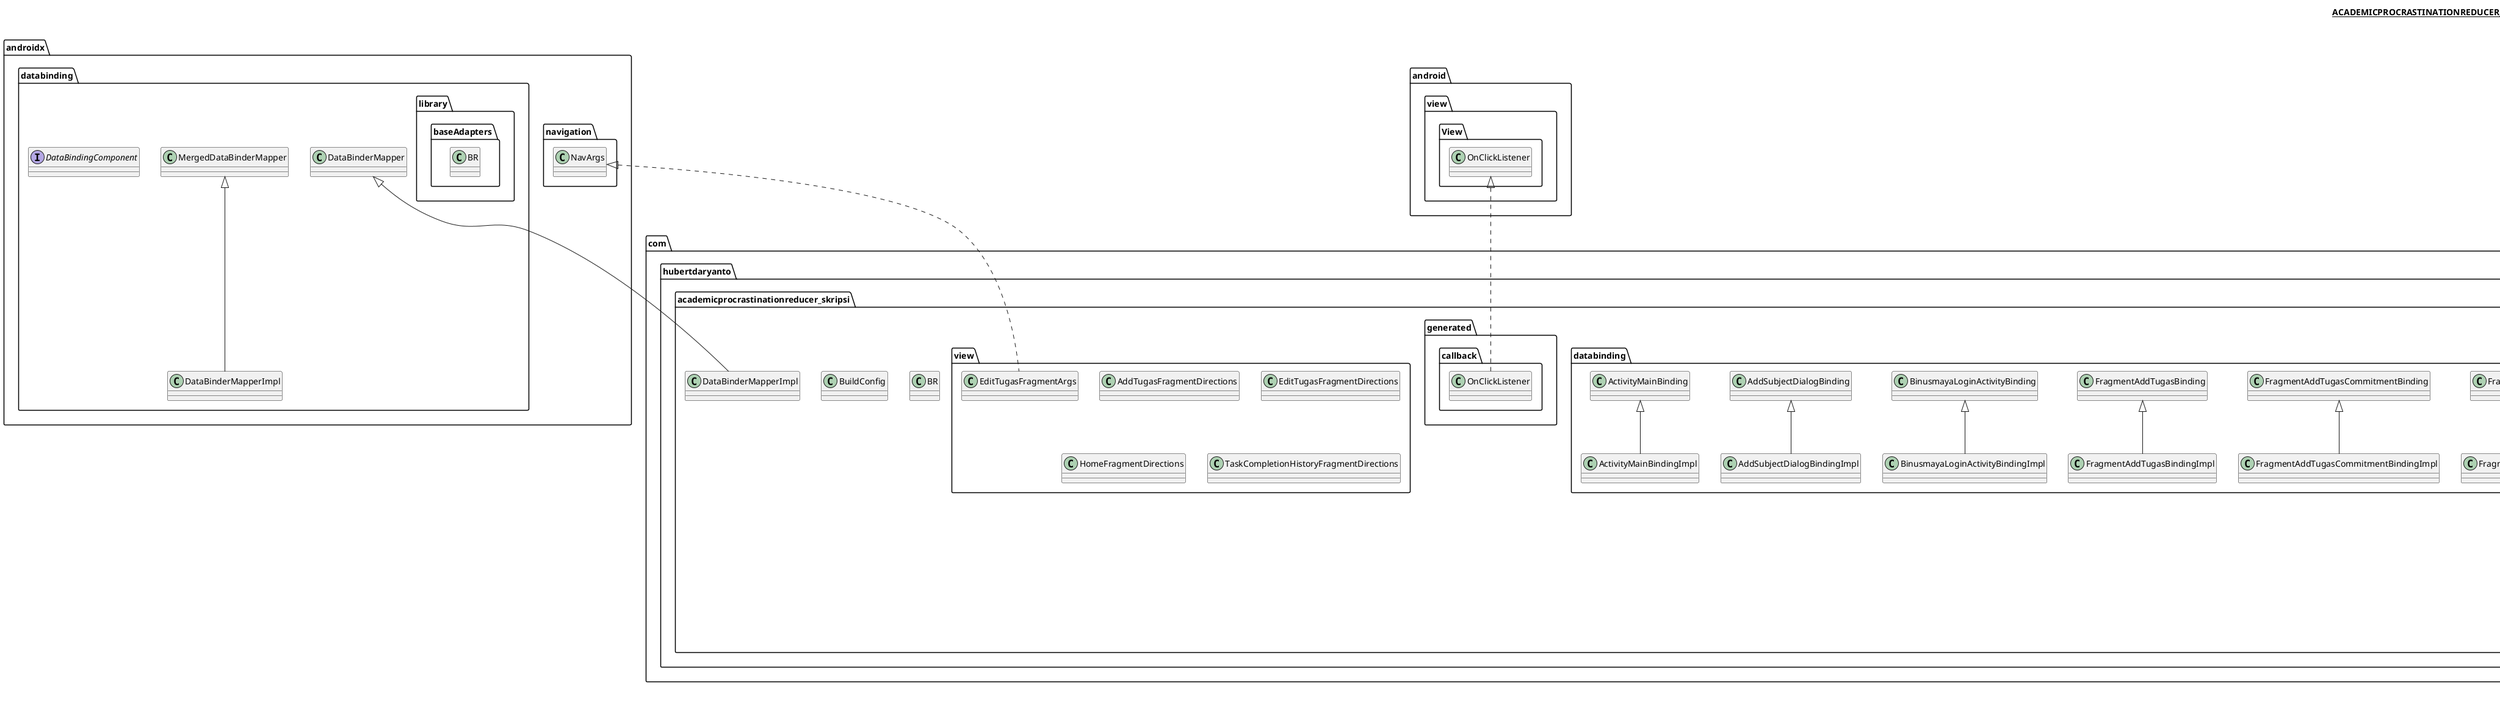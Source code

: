 @startuml

title __ACADEMICPROCRASTINATIONREDUCER_SKRIPSI.APP's Class Diagram__\n

  namespace androidx.databinding {
    class androidx.databinding.DataBinderMapperImpl {
    }
  }
  

  namespace androidx.databinding {
    interface androidx.databinding.DataBindingComponent {
    }
  }
  

  namespace androidx.databinding {
    namespace library.baseAdapters {
      class androidx.databinding.library.baseAdapters.BR {
      }
    }
  }
  

  namespace com.hubertdaryanto.academicprocrastinationreducer_skripsi {
    class com.hubertdaryanto.academicprocrastinationreducer_skripsi.BR {
    }
  }
  

  namespace com.hubertdaryanto.academicprocrastinationreducer_skripsi {
    class com.hubertdaryanto.academicprocrastinationreducer_skripsi.BuildConfig {
    }
  }
  

  namespace com.hubertdaryanto.academicprocrastinationreducer_skripsi {
    class com.hubertdaryanto.academicprocrastinationreducer_skripsi.DataBinderMapperImpl {
    }
  }
  

  namespace com.hubertdaryanto.academicprocrastinationreducer_skripsi {
    namespace database {
      class com.hubertdaryanto.academicprocrastinationreducer_skripsi.database.AppDatabase_Impl {
      }
    }
  }
  

  namespace com.hubertdaryanto.academicprocrastinationreducer_skripsi {
    namespace database {
      class com.hubertdaryanto.academicprocrastinationreducer_skripsi.database.allQueryDao_Impl {
      }
    }
  }
  

  namespace com.hubertdaryanto.academicprocrastinationreducer_skripsi {
    namespace database {
      class com.hubertdaryanto.academicprocrastinationreducer_skripsi.database.subjectDao_Impl {
      }
    }
  }
  

  namespace com.hubertdaryanto.academicprocrastinationreducer_skripsi {
    namespace database {
      class com.hubertdaryanto.academicprocrastinationreducer_skripsi.database.toDoListDao_Impl {
      }
    }
  }
  

  namespace com.hubertdaryanto.academicprocrastinationreducer_skripsi {
    namespace databinding {
      class com.hubertdaryanto.academicprocrastinationreducer_skripsi.databinding.ActivityMainBindingImpl {
      }
    }
  }
  

  namespace com.hubertdaryanto.academicprocrastinationreducer_skripsi {
    namespace databinding {
      class com.hubertdaryanto.academicprocrastinationreducer_skripsi.databinding.AddSubjectDialogBindingImpl {
      }
    }
  }
  

  namespace com.hubertdaryanto.academicprocrastinationreducer_skripsi {
    namespace databinding {
      class com.hubertdaryanto.academicprocrastinationreducer_skripsi.databinding.BinusmayaLoginActivityBindingImpl {
      }
    }
  }
  

  namespace com.hubertdaryanto.academicprocrastinationreducer_skripsi {
    namespace databinding {
      class com.hubertdaryanto.academicprocrastinationreducer_skripsi.databinding.FragmentAddTugasBindingImpl {
      }
    }
  }
  

  namespace com.hubertdaryanto.academicprocrastinationreducer_skripsi {
    namespace databinding {
      class com.hubertdaryanto.academicprocrastinationreducer_skripsi.databinding.FragmentAddTugasCommitmentBindingImpl {
      }
    }
  }
  

  namespace com.hubertdaryanto.academicprocrastinationreducer_skripsi {
    namespace databinding {
      class com.hubertdaryanto.academicprocrastinationreducer_skripsi.databinding.FragmentEditTugasBindingImpl {
      }
    }
  }
  

  namespace com.hubertdaryanto.academicprocrastinationreducer_skripsi {
    namespace databinding {
      class com.hubertdaryanto.academicprocrastinationreducer_skripsi.databinding.FragmentHomeBindingImpl {
      }
    }
  }
  

  namespace com.hubertdaryanto.academicprocrastinationreducer_skripsi {
    namespace databinding {
      class com.hubertdaryanto.academicprocrastinationreducer_skripsi.databinding.FragmentTaskCompletionHistoryBindingImpl {
      }
    }
  }
  

  namespace com.hubertdaryanto.academicprocrastinationreducer_skripsi {
    namespace databinding {
      class com.hubertdaryanto.academicprocrastinationreducer_skripsi.databinding.ListAgendaHeaderBindingImpl {
      }
    }
  }
  

  namespace com.hubertdaryanto.academicprocrastinationreducer_skripsi {
    namespace databinding {
      class com.hubertdaryanto.academicprocrastinationreducer_skripsi.databinding.ListItemImageForTugasBindingImpl {
      }
    }
  }
  

  namespace com.hubertdaryanto.academicprocrastinationreducer_skripsi {
    namespace databinding {
      class com.hubertdaryanto.academicprocrastinationreducer_skripsi.databinding.ListItemSubjectBindingImpl {
      }
    }
  }
  

  namespace com.hubertdaryanto.academicprocrastinationreducer_skripsi {
    namespace databinding {
      class com.hubertdaryanto.academicprocrastinationreducer_skripsi.databinding.ListItemTaskCompletionHistoryBindingImpl {
      }
    }
  }
  

  namespace com.hubertdaryanto.academicprocrastinationreducer_skripsi {
    namespace databinding {
      class com.hubertdaryanto.academicprocrastinationreducer_skripsi.databinding.ListItemToDoListBindingImpl {
      }
    }
  }
  

  namespace com.hubertdaryanto.academicprocrastinationreducer_skripsi {
    namespace databinding {
      class com.hubertdaryanto.academicprocrastinationreducer_skripsi.databinding.ListItemTugasBindingImpl {
      }
    }
  }
  

  namespace com.hubertdaryanto.academicprocrastinationreducer_skripsi {
    namespace databinding {
      class com.hubertdaryanto.academicprocrastinationreducer_skripsi.databinding.ListItemTugasSelesaiBindingImpl {
      }
    }
  }
  

  namespace com.hubertdaryanto.academicprocrastinationreducer_skripsi {
    namespace databinding {
      class com.hubertdaryanto.academicprocrastinationreducer_skripsi.databinding.ListTaskCompletionHistoryHeaderBindingImpl {
      }
    }
  }
  

  namespace com.hubertdaryanto.academicprocrastinationreducer_skripsi {
    namespace databinding {
      class com.hubertdaryanto.academicprocrastinationreducer_skripsi.databinding.SubjectDialogBindingImpl {
      }
    }
  }
  

  namespace com.hubertdaryanto.academicprocrastinationreducer_skripsi {
    namespace generated.callback {
      class com.hubertdaryanto.academicprocrastinationreducer_skripsi.generated.callback.OnClickListener {
      }
    }
  }
  

  namespace com.hubertdaryanto.academicprocrastinationreducer_skripsi {
    namespace view {
      class com.hubertdaryanto.academicprocrastinationreducer_skripsi.view.AddTugasFragmentDirections {
      }
    }
  }
  

  namespace com.hubertdaryanto.academicprocrastinationreducer_skripsi {
    namespace view {
      class com.hubertdaryanto.academicprocrastinationreducer_skripsi.view.EditTugasFragmentArgs {
      }
    }
  }
  

  namespace com.hubertdaryanto.academicprocrastinationreducer_skripsi {
    namespace view {
      class com.hubertdaryanto.academicprocrastinationreducer_skripsi.view.EditTugasFragmentDirections {
      }
    }
  }
  

  namespace com.hubertdaryanto.academicprocrastinationreducer_skripsi {
    namespace view {
      class com.hubertdaryanto.academicprocrastinationreducer_skripsi.view.HomeFragmentDirections {
      }
    }
  }
  

  namespace com.hubertdaryanto.academicprocrastinationreducer_skripsi {
    namespace view {
      class com.hubertdaryanto.academicprocrastinationreducer_skripsi.view.TaskCompletionHistoryFragmentDirections {
      }
    }
  }
  

  androidx.databinding.DataBinderMapperImpl -up-|> androidx.databinding.MergedDataBinderMapper
  com.hubertdaryanto.academicprocrastinationreducer_skripsi.DataBinderMapperImpl -up-|> androidx.databinding.DataBinderMapper
  com.hubertdaryanto.academicprocrastinationreducer_skripsi.database.AppDatabase_Impl -up-|> com.hubertdaryanto.academicprocrastinationreducer_skripsi.database.AppDatabase
  com.hubertdaryanto.academicprocrastinationreducer_skripsi.database.AppDatabase_Impl o-- com.hubertdaryanto.academicprocrastinationreducer_skripsi.database.allQueryDao : _allQueryDao
  com.hubertdaryanto.academicprocrastinationreducer_skripsi.database.AppDatabase_Impl o-- com.hubertdaryanto.academicprocrastinationreducer_skripsi.database.subjectDao : _subjectDao
  com.hubertdaryanto.academicprocrastinationreducer_skripsi.database.AppDatabase_Impl o-- com.hubertdaryanto.academicprocrastinationreducer_skripsi.database.toDoListDao : _toDoListDao
  com.hubertdaryanto.academicprocrastinationreducer_skripsi.database.allQueryDao_Impl .up.|> com.hubertdaryanto.academicprocrastinationreducer_skripsi.database.allQueryDao
  com.hubertdaryanto.academicprocrastinationreducer_skripsi.database.subjectDao_Impl .up.|> com.hubertdaryanto.academicprocrastinationreducer_skripsi.database.subjectDao
  com.hubertdaryanto.academicprocrastinationreducer_skripsi.database.toDoListDao_Impl .up.|> com.hubertdaryanto.academicprocrastinationreducer_skripsi.database.toDoListDao
  com.hubertdaryanto.academicprocrastinationreducer_skripsi.databinding.ActivityMainBindingImpl -up-|> com.hubertdaryanto.academicprocrastinationreducer_skripsi.databinding.ActivityMainBinding
  com.hubertdaryanto.academicprocrastinationreducer_skripsi.databinding.AddSubjectDialogBindingImpl .up.|> com.hubertdaryanto.academicprocrastinationreducer_skripsi.generated.callback.OnClickListener.Listener
  com.hubertdaryanto.academicprocrastinationreducer_skripsi.databinding.AddSubjectDialogBindingImpl -up-|> com.hubertdaryanto.academicprocrastinationreducer_skripsi.databinding.AddSubjectDialogBinding
  com.hubertdaryanto.academicprocrastinationreducer_skripsi.databinding.BinusmayaLoginActivityBindingImpl -up-|> com.hubertdaryanto.academicprocrastinationreducer_skripsi.databinding.BinusmayaLoginActivityBinding
  com.hubertdaryanto.academicprocrastinationreducer_skripsi.databinding.FragmentAddTugasBindingImpl .up.|> com.hubertdaryanto.academicprocrastinationreducer_skripsi.generated.callback.OnClickListener.Listener
  com.hubertdaryanto.academicprocrastinationreducer_skripsi.databinding.FragmentAddTugasBindingImpl -up-|> com.hubertdaryanto.academicprocrastinationreducer_skripsi.databinding.FragmentAddTugasBinding
  com.hubertdaryanto.academicprocrastinationreducer_skripsi.databinding.FragmentAddTugasCommitmentBindingImpl .up.|> com.hubertdaryanto.academicprocrastinationreducer_skripsi.generated.callback.OnClickListener.Listener
  com.hubertdaryanto.academicprocrastinationreducer_skripsi.databinding.FragmentAddTugasCommitmentBindingImpl -up-|> com.hubertdaryanto.academicprocrastinationreducer_skripsi.databinding.FragmentAddTugasCommitmentBinding
  com.hubertdaryanto.academicprocrastinationreducer_skripsi.databinding.FragmentEditTugasBindingImpl .up.|> com.hubertdaryanto.academicprocrastinationreducer_skripsi.generated.callback.OnClickListener.Listener
  com.hubertdaryanto.academicprocrastinationreducer_skripsi.databinding.FragmentEditTugasBindingImpl -up-|> com.hubertdaryanto.academicprocrastinationreducer_skripsi.databinding.FragmentEditTugasBinding
  com.hubertdaryanto.academicprocrastinationreducer_skripsi.databinding.FragmentHomeBindingImpl .up.|> com.hubertdaryanto.academicprocrastinationreducer_skripsi.generated.callback.OnClickListener.Listener
  com.hubertdaryanto.academicprocrastinationreducer_skripsi.databinding.FragmentHomeBindingImpl -up-|> com.hubertdaryanto.academicprocrastinationreducer_skripsi.databinding.FragmentHomeBinding
  com.hubertdaryanto.academicprocrastinationreducer_skripsi.databinding.FragmentTaskCompletionHistoryBindingImpl -up-|> com.hubertdaryanto.academicprocrastinationreducer_skripsi.databinding.FragmentTaskCompletionHistoryBinding
  com.hubertdaryanto.academicprocrastinationreducer_skripsi.databinding.ListAgendaHeaderBindingImpl -up-|> com.hubertdaryanto.academicprocrastinationreducer_skripsi.databinding.ListAgendaHeaderBinding
  com.hubertdaryanto.academicprocrastinationreducer_skripsi.databinding.ListItemImageForTugasBindingImpl .up.|> com.hubertdaryanto.academicprocrastinationreducer_skripsi.generated.callback.OnClickListener.Listener
  com.hubertdaryanto.academicprocrastinationreducer_skripsi.databinding.ListItemImageForTugasBindingImpl -up-|> com.hubertdaryanto.academicprocrastinationreducer_skripsi.databinding.ListItemImageForTugasBinding
  com.hubertdaryanto.academicprocrastinationreducer_skripsi.databinding.ListItemSubjectBindingImpl .up.|> com.hubertdaryanto.academicprocrastinationreducer_skripsi.generated.callback.OnClickListener.Listener
  com.hubertdaryanto.academicprocrastinationreducer_skripsi.databinding.ListItemSubjectBindingImpl -up-|> com.hubertdaryanto.academicprocrastinationreducer_skripsi.databinding.ListItemSubjectBinding
  com.hubertdaryanto.academicprocrastinationreducer_skripsi.databinding.ListItemTaskCompletionHistoryBindingImpl .up.|> com.hubertdaryanto.academicprocrastinationreducer_skripsi.generated.callback.OnClickListener.Listener
  com.hubertdaryanto.academicprocrastinationreducer_skripsi.databinding.ListItemTaskCompletionHistoryBindingImpl -up-|> com.hubertdaryanto.academicprocrastinationreducer_skripsi.databinding.ListItemTaskCompletionHistoryBinding
  com.hubertdaryanto.academicprocrastinationreducer_skripsi.databinding.ListItemToDoListBindingImpl .up.|> com.hubertdaryanto.academicprocrastinationreducer_skripsi.generated.callback.OnClickListener.Listener
  com.hubertdaryanto.academicprocrastinationreducer_skripsi.databinding.ListItemToDoListBindingImpl -up-|> com.hubertdaryanto.academicprocrastinationreducer_skripsi.databinding.ListItemToDoListBinding
  com.hubertdaryanto.academicprocrastinationreducer_skripsi.databinding.ListItemTugasBindingImpl .up.|> com.hubertdaryanto.academicprocrastinationreducer_skripsi.generated.callback.OnClickListener.Listener
  com.hubertdaryanto.academicprocrastinationreducer_skripsi.databinding.ListItemTugasBindingImpl -up-|> com.hubertdaryanto.academicprocrastinationreducer_skripsi.databinding.ListItemTugasBinding
  com.hubertdaryanto.academicprocrastinationreducer_skripsi.databinding.ListItemTugasSelesaiBindingImpl .up.|> com.hubertdaryanto.academicprocrastinationreducer_skripsi.generated.callback.OnClickListener.Listener
  com.hubertdaryanto.academicprocrastinationreducer_skripsi.databinding.ListItemTugasSelesaiBindingImpl -up-|> com.hubertdaryanto.academicprocrastinationreducer_skripsi.databinding.ListItemTugasSelesaiBinding
  com.hubertdaryanto.academicprocrastinationreducer_skripsi.databinding.ListTaskCompletionHistoryHeaderBindingImpl -up-|> com.hubertdaryanto.academicprocrastinationreducer_skripsi.databinding.ListTaskCompletionHistoryHeaderBinding
  com.hubertdaryanto.academicprocrastinationreducer_skripsi.databinding.SubjectDialogBindingImpl .up.|> com.hubertdaryanto.academicprocrastinationreducer_skripsi.generated.callback.OnClickListener.Listener
  com.hubertdaryanto.academicprocrastinationreducer_skripsi.databinding.SubjectDialogBindingImpl -up-|> com.hubertdaryanto.academicprocrastinationreducer_skripsi.databinding.SubjectDialogBinding
  com.hubertdaryanto.academicprocrastinationreducer_skripsi.generated.callback.OnClickListener .up.|> android.view.View.OnClickListener
  com.hubertdaryanto.academicprocrastinationreducer_skripsi.generated.callback.OnClickListener o-- com.hubertdaryanto.academicprocrastinationreducer_skripsi.generated.callback.OnClickListener.Listener : mListener
  com.hubertdaryanto.academicprocrastinationreducer_skripsi.view.EditTugasFragmentArgs .up.|> androidx.navigation.NavArgs


right footer


PlantUML diagram generated by SketchIt! (https://bitbucket.org/pmesmeur/sketch.it)
For more information about this tool, please contact philippe.mesmeur@gmail.com
endfooter

@enduml
